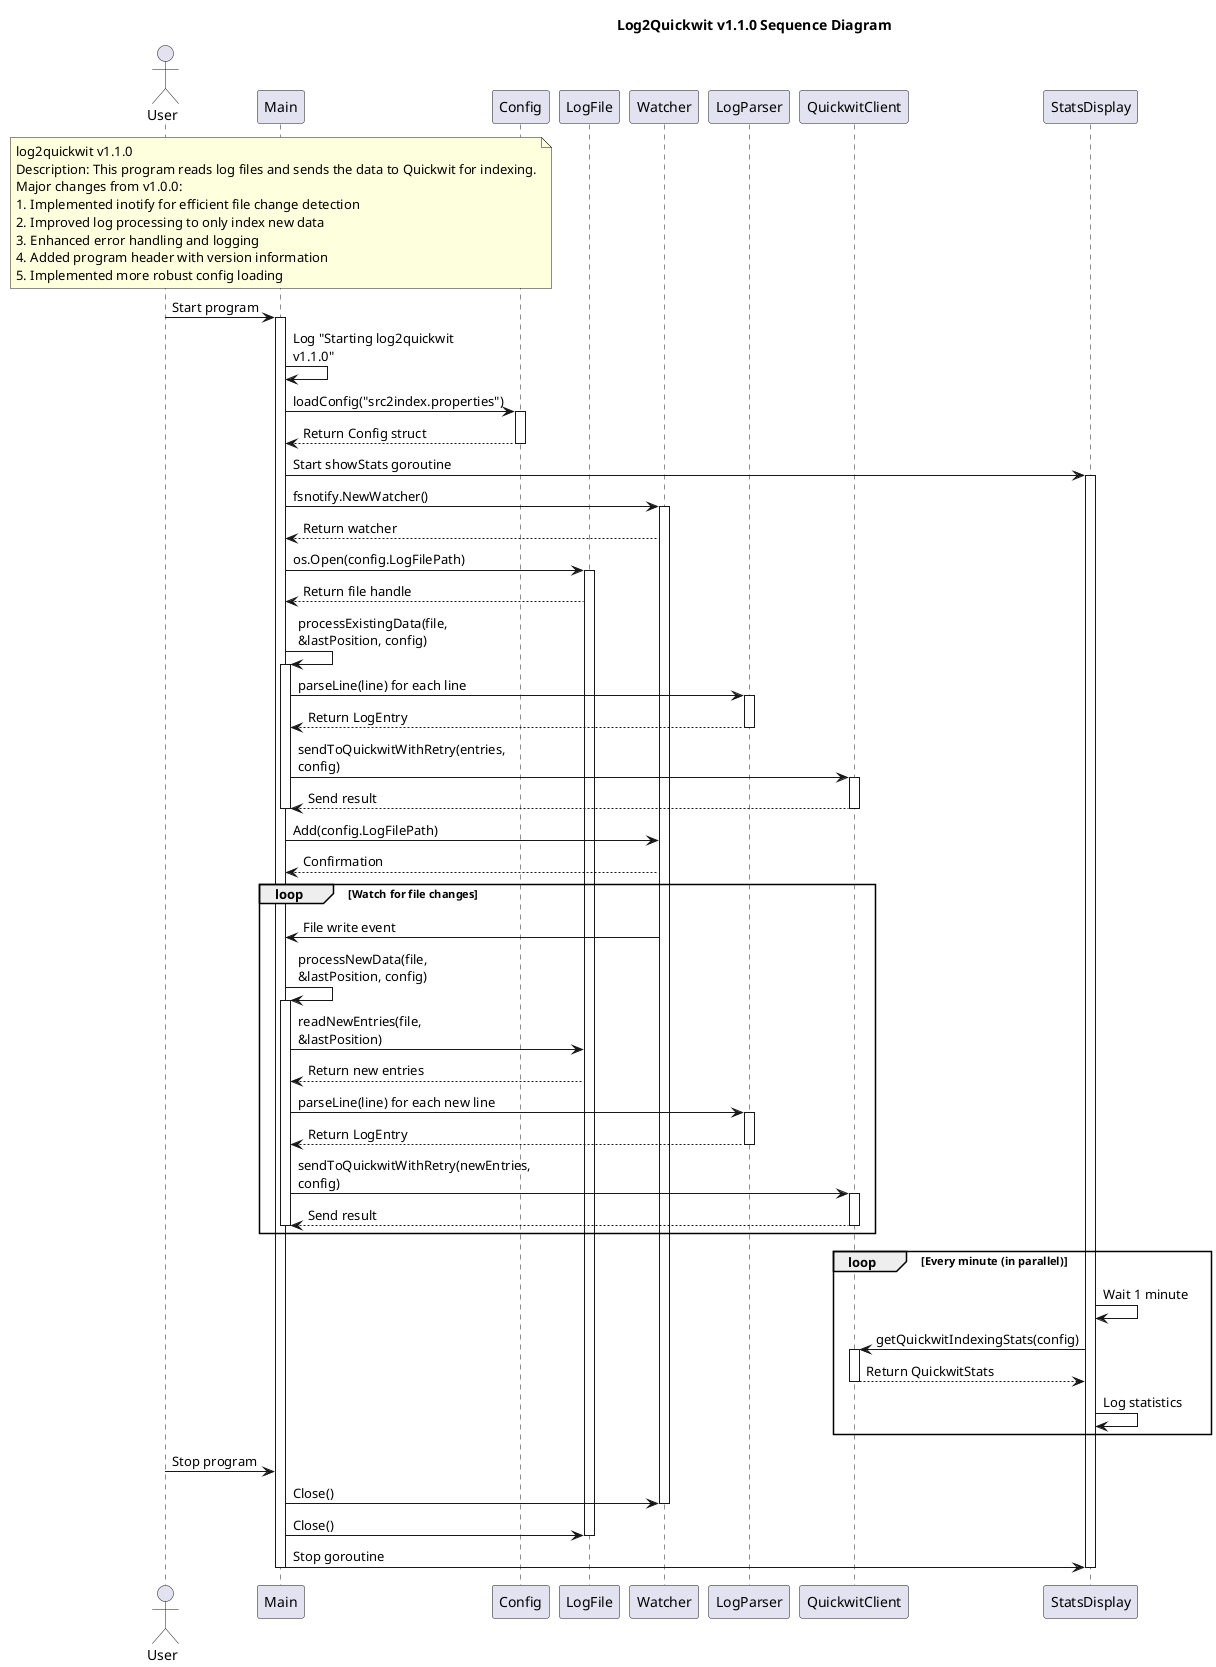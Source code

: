 @startuml
!pragma teoz true
skinparam maxMessageSize 200

title Log2Quickwit v1.1.0 Sequence Diagram

actor User
participant Main
participant Config
participant LogFile
participant Watcher
participant LogParser
participant QuickwitClient
participant StatsDisplay

note over Main
  log2quickwit v1.1.0
  Description: This program reads log files and sends the data to Quickwit for indexing.
  Major changes from v1.0.0:
  1. Implemented inotify for efficient file change detection
  2. Improved log processing to only index new data
  3. Enhanced error handling and logging
  4. Added program header with version information
  5. Implemented more robust config loading
end note

User -> Main: Start program
activate Main

Main -> Main: Log "Starting log2quickwit v1.1.0"

Main -> Config: loadConfig("src2index.properties")
activate Config
Config --> Main: Return Config struct
deactivate Config

Main -> StatsDisplay: Start showStats goroutine
activate StatsDisplay

Main -> Watcher: fsnotify.NewWatcher()
activate Watcher
Watcher --> Main: Return watcher

Main -> LogFile: os.Open(config.LogFilePath)
activate LogFile
LogFile --> Main: Return file handle

Main -> Main: processExistingData(file, &lastPosition, config)
activate Main
Main -> LogParser: parseLine(line) for each line
activate LogParser
LogParser --> Main: Return LogEntry
deactivate LogParser
Main -> QuickwitClient: sendToQuickwitWithRetry(entries, config)
activate QuickwitClient
QuickwitClient --> Main: Send result
deactivate QuickwitClient
deactivate Main

Main -> Watcher: Add(config.LogFilePath)
Watcher --> Main: Confirmation

loop Watch for file changes
    Watcher -> Main: File write event
    Main -> Main: processNewData(file, &lastPosition, config)
    activate Main
    Main -> LogFile: readNewEntries(file, &lastPosition)
    LogFile --> Main: Return new entries
    Main -> LogParser: parseLine(line) for each new line
    activate LogParser
    LogParser --> Main: Return LogEntry
    deactivate LogParser
    Main -> QuickwitClient: sendToQuickwitWithRetry(newEntries, config)
    activate QuickwitClient
    QuickwitClient --> Main: Send result
    deactivate QuickwitClient
    deactivate Main
end

loop Every minute (in parallel)
    StatsDisplay -> StatsDisplay: Wait 1 minute
    StatsDisplay -> QuickwitClient: getQuickwitIndexingStats(config)
    activate QuickwitClient
    QuickwitClient --> StatsDisplay: Return QuickwitStats
    deactivate QuickwitClient
    StatsDisplay -> StatsDisplay: Log statistics
end

User -> Main: Stop program
Main -> Watcher: Close()
deactivate Watcher
Main -> LogFile: Close()
deactivate LogFile
Main -> StatsDisplay: Stop goroutine
deactivate StatsDisplay
deactivate Main

@enduml